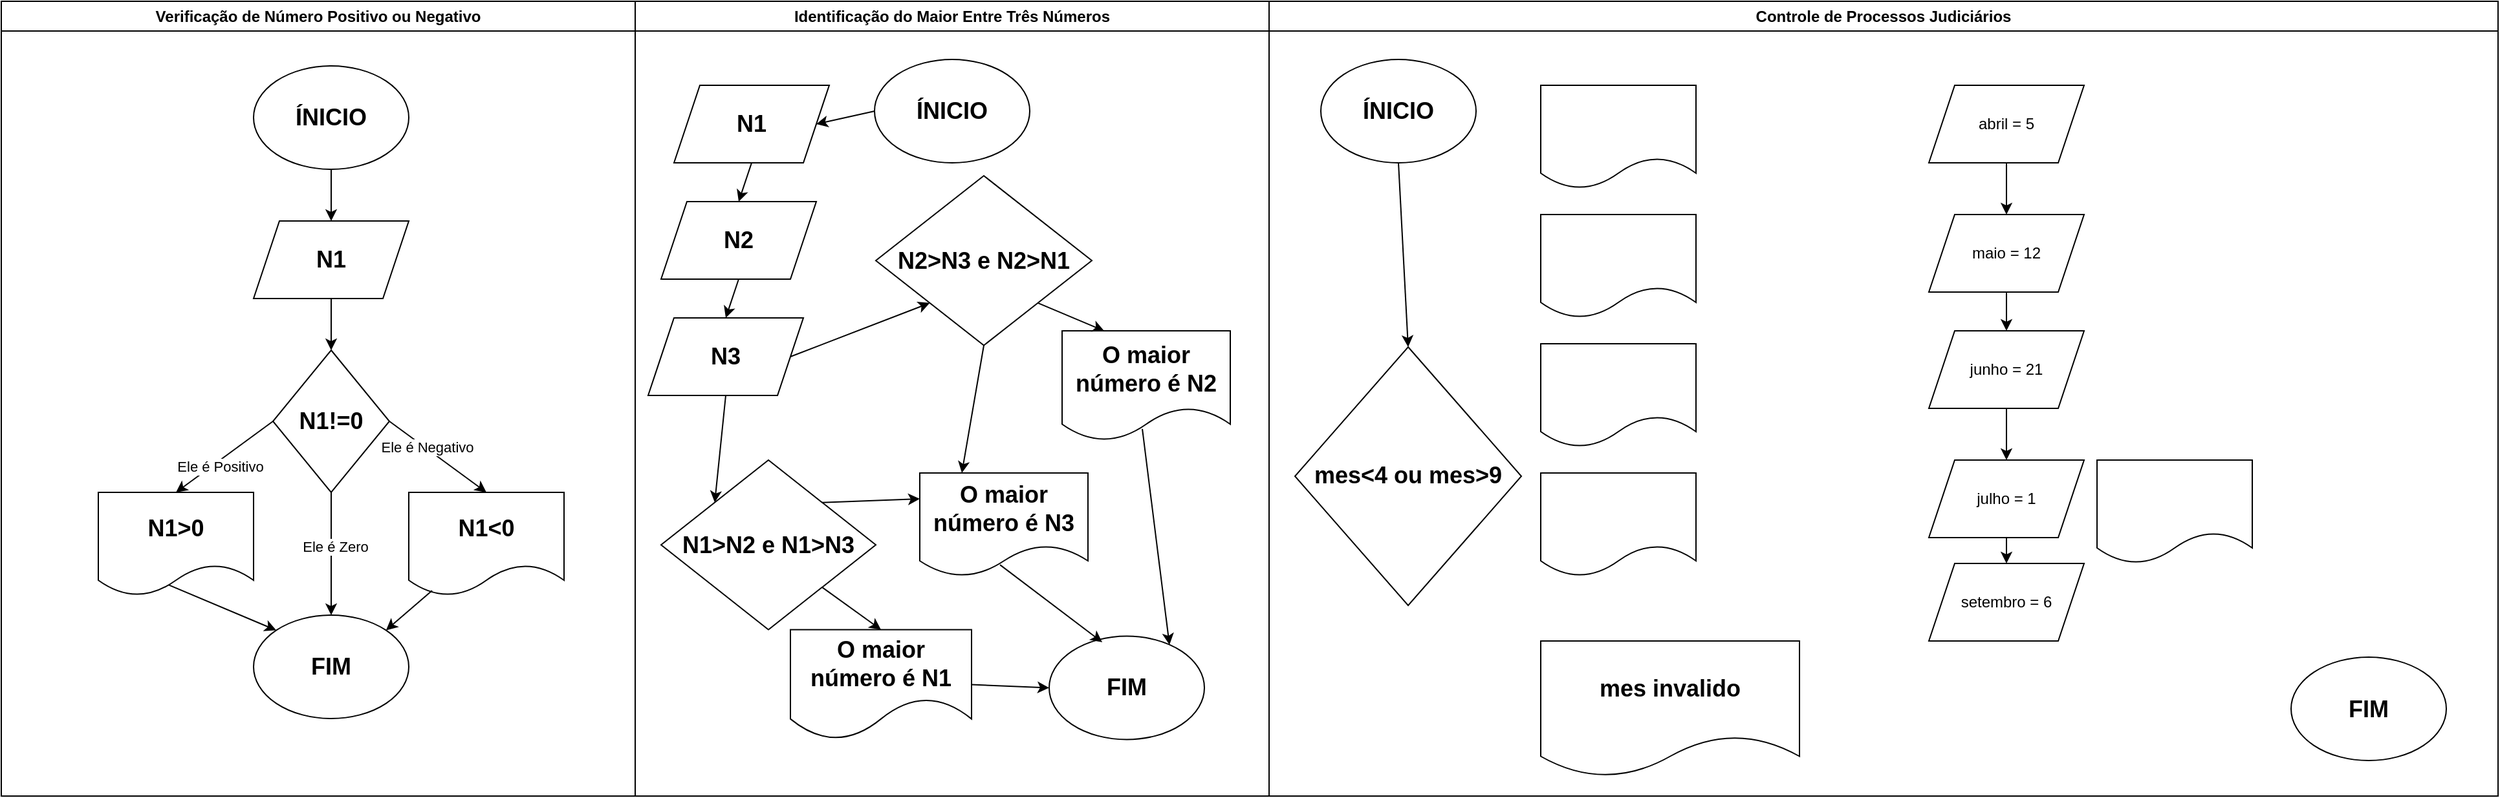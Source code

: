 <mxfile version="24.2.2" type="onedrive">
  <diagram name="Página-1" id="nZYxX6GegPcY7DOCxlNy">
    <mxGraphModel grid="1" page="1" gridSize="10" guides="1" tooltips="1" connect="1" arrows="1" fold="1" pageScale="1" pageWidth="827" pageHeight="1169" math="0" shadow="0">
      <root>
        <mxCell id="0" />
        <mxCell id="1" parent="0" />
        <mxCell id="0NSMT4B0oJafNMBnnf4J-5" value="Verificação de Número Positivo ou Negativo" style="swimlane;whiteSpace=wrap;html=1;" vertex="1" parent="1">
          <mxGeometry x="-130" y="-25" width="490" height="615" as="geometry" />
        </mxCell>
        <mxCell id="0NSMT4B0oJafNMBnnf4J-6" value="&lt;font style=&quot;font-size: 18px;&quot;&gt;&lt;b&gt;ÍNICIO&lt;/b&gt;&lt;/font&gt;" style="ellipse;whiteSpace=wrap;html=1;" vertex="1" parent="0NSMT4B0oJafNMBnnf4J-5">
          <mxGeometry x="195" y="50" width="120" height="80" as="geometry" />
        </mxCell>
        <mxCell id="0NSMT4B0oJafNMBnnf4J-7" value="&lt;font style=&quot;font-size: 18px;&quot;&gt;&lt;b&gt;N1&lt;/b&gt;&lt;/font&gt;" style="shape=parallelogram;perimeter=parallelogramPerimeter;whiteSpace=wrap;html=1;fixedSize=1;" vertex="1" parent="0NSMT4B0oJafNMBnnf4J-5">
          <mxGeometry x="195" y="170" width="120" height="60" as="geometry" />
        </mxCell>
        <mxCell id="0NSMT4B0oJafNMBnnf4J-8" value="" style="endArrow=classic;html=1;rounded=0;exitX=0.5;exitY=1;exitDx=0;exitDy=0;entryX=0.5;entryY=0;entryDx=0;entryDy=0;" edge="1" parent="0NSMT4B0oJafNMBnnf4J-5" source="0NSMT4B0oJafNMBnnf4J-6" target="0NSMT4B0oJafNMBnnf4J-7">
          <mxGeometry width="50" height="50" relative="1" as="geometry">
            <mxPoint x="380" y="400" as="sourcePoint" />
            <mxPoint x="430" y="350" as="targetPoint" />
          </mxGeometry>
        </mxCell>
        <mxCell id="0NSMT4B0oJafNMBnnf4J-9" value="&lt;font style=&quot;font-size: 18px;&quot;&gt;&lt;b&gt;N1!=0&lt;/b&gt;&lt;/font&gt;" style="rhombus;whiteSpace=wrap;html=1;" vertex="1" parent="0NSMT4B0oJafNMBnnf4J-5">
          <mxGeometry x="210" y="270" width="90" height="110" as="geometry" />
        </mxCell>
        <mxCell id="0NSMT4B0oJafNMBnnf4J-11" value="" style="endArrow=classic;html=1;rounded=0;exitX=0.5;exitY=1;exitDx=0;exitDy=0;" edge="1" parent="0NSMT4B0oJafNMBnnf4J-5" source="0NSMT4B0oJafNMBnnf4J-7" target="0NSMT4B0oJafNMBnnf4J-9">
          <mxGeometry width="50" height="50" relative="1" as="geometry">
            <mxPoint x="450" y="300" as="sourcePoint" />
            <mxPoint x="500" y="250" as="targetPoint" />
          </mxGeometry>
        </mxCell>
        <mxCell id="0NSMT4B0oJafNMBnnf4J-18" value="&lt;b&gt;&lt;font style=&quot;font-size: 18px;&quot;&gt;FIM&lt;/font&gt;&lt;/b&gt;" style="ellipse;whiteSpace=wrap;html=1;" vertex="1" parent="0NSMT4B0oJafNMBnnf4J-5">
          <mxGeometry x="195" y="475" width="120" height="80" as="geometry" />
        </mxCell>
        <mxCell id="0NSMT4B0oJafNMBnnf4J-16" value="" style="endArrow=classic;html=1;rounded=0;exitX=1;exitY=0.5;exitDx=0;exitDy=0;entryX=0.5;entryY=0;entryDx=0;entryDy=0;" edge="1" parent="0NSMT4B0oJafNMBnnf4J-5" source="0NSMT4B0oJafNMBnnf4J-9" target="0NSMT4B0oJafNMBnnf4J-24">
          <mxGeometry width="50" height="50" relative="1" as="geometry">
            <mxPoint x="540" y="400" as="sourcePoint" />
            <mxPoint x="360" y="385" as="targetPoint" />
          </mxGeometry>
        </mxCell>
        <mxCell id="0NSMT4B0oJafNMBnnf4J-17" value="Ele é Negativo" style="edgeLabel;html=1;align=center;verticalAlign=middle;resizable=0;points=[];" connectable="0" vertex="1" parent="0NSMT4B0oJafNMBnnf4J-16">
          <mxGeometry x="-0.265" y="1" relative="1" as="geometry">
            <mxPoint x="1" as="offset" />
          </mxGeometry>
        </mxCell>
        <mxCell id="0NSMT4B0oJafNMBnnf4J-12" value="" style="endArrow=classic;html=1;rounded=0;exitX=0;exitY=0.5;exitDx=0;exitDy=0;entryX=0.5;entryY=0;entryDx=0;entryDy=0;" edge="1" parent="0NSMT4B0oJafNMBnnf4J-5" source="0NSMT4B0oJafNMBnnf4J-9" target="0NSMT4B0oJafNMBnnf4J-23">
          <mxGeometry width="50" height="50" relative="1" as="geometry">
            <mxPoint x="540" y="300" as="sourcePoint" />
            <mxPoint x="160" y="385" as="targetPoint" />
          </mxGeometry>
        </mxCell>
        <mxCell id="0NSMT4B0oJafNMBnnf4J-13" value="Ele é Positivo" style="edgeLabel;html=1;align=center;verticalAlign=middle;resizable=0;points=[];" connectable="0" vertex="1" parent="0NSMT4B0oJafNMBnnf4J-12">
          <mxGeometry x="0.156" y="4" relative="1" as="geometry">
            <mxPoint as="offset" />
          </mxGeometry>
        </mxCell>
        <mxCell id="0NSMT4B0oJafNMBnnf4J-21" value="" style="endArrow=classic;html=1;rounded=0;exitX=0.442;exitY=0.888;exitDx=0;exitDy=0;entryX=0;entryY=0;entryDx=0;entryDy=0;exitPerimeter=0;" edge="1" parent="0NSMT4B0oJafNMBnnf4J-5" source="0NSMT4B0oJafNMBnnf4J-23" target="0NSMT4B0oJafNMBnnf4J-18">
          <mxGeometry width="50" height="50" relative="1" as="geometry">
            <mxPoint x="160" y="445" as="sourcePoint" />
            <mxPoint x="590" y="250" as="targetPoint" />
          </mxGeometry>
        </mxCell>
        <mxCell id="0NSMT4B0oJafNMBnnf4J-23" value="&lt;font style=&quot;font-size: 18px;&quot;&gt;&lt;b&gt;N1&amp;gt;0&lt;/b&gt;&lt;/font&gt;" style="shape=document;whiteSpace=wrap;html=1;boundedLbl=1;" vertex="1" parent="0NSMT4B0oJafNMBnnf4J-5">
          <mxGeometry x="75" y="380" width="120" height="80" as="geometry" />
        </mxCell>
        <mxCell id="0NSMT4B0oJafNMBnnf4J-24" value="&lt;font style=&quot;font-size: 18px;&quot;&gt;&lt;b&gt;N1&amp;lt;0&lt;/b&gt;&lt;/font&gt;" style="shape=document;whiteSpace=wrap;html=1;boundedLbl=1;" vertex="1" parent="0NSMT4B0oJafNMBnnf4J-5">
          <mxGeometry x="315" y="380" width="120" height="80" as="geometry" />
        </mxCell>
        <mxCell id="0NSMT4B0oJafNMBnnf4J-25" value="" style="endArrow=classic;html=1;rounded=0;exitX=0.15;exitY=0.95;exitDx=0;exitDy=0;exitPerimeter=0;entryX=1;entryY=0;entryDx=0;entryDy=0;" edge="1" parent="0NSMT4B0oJafNMBnnf4J-5" source="0NSMT4B0oJafNMBnnf4J-24" target="0NSMT4B0oJafNMBnnf4J-18">
          <mxGeometry width="50" height="50" relative="1" as="geometry">
            <mxPoint x="540" y="300" as="sourcePoint" />
            <mxPoint x="590" y="250" as="targetPoint" />
          </mxGeometry>
        </mxCell>
        <mxCell id="0NSMT4B0oJafNMBnnf4J-41" value="" style="endArrow=classic;html=1;rounded=0;exitX=0.5;exitY=1;exitDx=0;exitDy=0;entryX=0.5;entryY=0;entryDx=0;entryDy=0;" edge="1" parent="0NSMT4B0oJafNMBnnf4J-5" source="0NSMT4B0oJafNMBnnf4J-9" target="0NSMT4B0oJafNMBnnf4J-18">
          <mxGeometry width="50" height="50" relative="1" as="geometry">
            <mxPoint x="640" y="305" as="sourcePoint" />
            <mxPoint x="690" y="255" as="targetPoint" />
          </mxGeometry>
        </mxCell>
        <mxCell id="0NSMT4B0oJafNMBnnf4J-43" value="Ele é Zero" style="edgeLabel;html=1;align=center;verticalAlign=middle;resizable=0;points=[];" connectable="0" vertex="1" parent="0NSMT4B0oJafNMBnnf4J-41">
          <mxGeometry x="-0.124" y="3" relative="1" as="geometry">
            <mxPoint as="offset" />
          </mxGeometry>
        </mxCell>
        <mxCell id="0NSMT4B0oJafNMBnnf4J-26" value="Identificação do Maior Entre Três Números" style="swimlane;whiteSpace=wrap;html=1;" vertex="1" parent="1">
          <mxGeometry x="360" y="-25" width="490" height="615" as="geometry" />
        </mxCell>
        <mxCell id="0NSMT4B0oJafNMBnnf4J-27" value="&lt;font style=&quot;font-size: 18px;&quot;&gt;&lt;b&gt;ÍNICIO&lt;/b&gt;&lt;/font&gt;" style="ellipse;whiteSpace=wrap;html=1;" vertex="1" parent="0NSMT4B0oJafNMBnnf4J-26">
          <mxGeometry x="185" y="45" width="120" height="80" as="geometry" />
        </mxCell>
        <mxCell id="0NSMT4B0oJafNMBnnf4J-29" value="&lt;font style=&quot;font-size: 18px;&quot;&gt;&lt;b&gt;N1&lt;/b&gt;&lt;/font&gt;" style="shape=parallelogram;perimeter=parallelogramPerimeter;whiteSpace=wrap;html=1;fixedSize=1;" vertex="1" parent="0NSMT4B0oJafNMBnnf4J-26">
          <mxGeometry x="30" y="65" width="120" height="60" as="geometry" />
        </mxCell>
        <mxCell id="0NSMT4B0oJafNMBnnf4J-31" value="&lt;font style=&quot;font-size: 18px;&quot;&gt;&lt;b&gt;N2&lt;/b&gt;&lt;/font&gt;" style="shape=parallelogram;perimeter=parallelogramPerimeter;whiteSpace=wrap;html=1;fixedSize=1;" vertex="1" parent="0NSMT4B0oJafNMBnnf4J-26">
          <mxGeometry x="20" y="155" width="120" height="60" as="geometry" />
        </mxCell>
        <mxCell id="0NSMT4B0oJafNMBnnf4J-44" value="&lt;font style=&quot;font-size: 18px;&quot;&gt;&lt;b&gt;N1&amp;gt;N2 e N1&amp;gt;N3&lt;/b&gt;&lt;/font&gt;" style="rhombus;whiteSpace=wrap;html=1;" vertex="1" parent="0NSMT4B0oJafNMBnnf4J-26">
          <mxGeometry x="20" y="355" width="166" height="131.25" as="geometry" />
        </mxCell>
        <mxCell id="0NSMT4B0oJafNMBnnf4J-46" value="&lt;font style=&quot;font-size: 18px;&quot;&gt;&lt;b&gt;N2&amp;gt;N3 e N2&amp;gt;N1&lt;/b&gt;&lt;/font&gt;" style="rhombus;whiteSpace=wrap;html=1;" vertex="1" parent="0NSMT4B0oJafNMBnnf4J-26">
          <mxGeometry x="186" y="135" width="167" height="131.25" as="geometry" />
        </mxCell>
        <mxCell id="0NSMT4B0oJafNMBnnf4J-50" value="&lt;font style=&quot;font-size: 18px;&quot;&gt;&lt;b&gt;FIM&lt;/b&gt;&lt;/font&gt;" style="ellipse;whiteSpace=wrap;html=1;" vertex="1" parent="0NSMT4B0oJafNMBnnf4J-26">
          <mxGeometry x="320" y="491.25" width="120" height="80" as="geometry" />
        </mxCell>
        <mxCell id="0NSMT4B0oJafNMBnnf4J-66" value="&lt;font style=&quot;font-size: 18px;&quot;&gt;&lt;b&gt;O maior número é N1&lt;/b&gt;&lt;/font&gt;" style="shape=document;whiteSpace=wrap;html=1;boundedLbl=1;size=0.375;" vertex="1" parent="0NSMT4B0oJafNMBnnf4J-26">
          <mxGeometry x="120" y="486.25" width="140" height="85" as="geometry" />
        </mxCell>
        <mxCell id="0NSMT4B0oJafNMBnnf4J-67" value="&lt;font style=&quot;font-size: 18px;&quot;&gt;&lt;b&gt;O maior número é N3&lt;/b&gt;&lt;/font&gt;" style="shape=document;whiteSpace=wrap;html=1;boundedLbl=1;" vertex="1" parent="0NSMT4B0oJafNMBnnf4J-26">
          <mxGeometry x="220" y="365" width="130" height="80" as="geometry" />
        </mxCell>
        <mxCell id="0NSMT4B0oJafNMBnnf4J-68" value="&lt;font style=&quot;font-size: 18px;&quot;&gt;&lt;b&gt;O maior número é N2&lt;/b&gt;&lt;/font&gt;" style="shape=document;whiteSpace=wrap;html=1;boundedLbl=1;" vertex="1" parent="0NSMT4B0oJafNMBnnf4J-26">
          <mxGeometry x="330" y="255" width="130" height="85" as="geometry" />
        </mxCell>
        <mxCell id="0NSMT4B0oJafNMBnnf4J-32" value="&lt;font style=&quot;font-size: 18px;&quot;&gt;&lt;b&gt;N3&lt;/b&gt;&lt;/font&gt;" style="shape=parallelogram;perimeter=parallelogramPerimeter;whiteSpace=wrap;html=1;fixedSize=1;" vertex="1" parent="0NSMT4B0oJafNMBnnf4J-26">
          <mxGeometry x="10" y="245" width="120" height="60" as="geometry" />
        </mxCell>
        <mxCell id="0NSMT4B0oJafNMBnnf4J-91" value="" style="endArrow=classic;html=1;rounded=0;exitX=0.5;exitY=1;exitDx=0;exitDy=0;entryX=0.5;entryY=0;entryDx=0;entryDy=0;" edge="1" parent="0NSMT4B0oJafNMBnnf4J-26" source="0NSMT4B0oJafNMBnnf4J-29" target="0NSMT4B0oJafNMBnnf4J-31">
          <mxGeometry width="50" height="50" relative="1" as="geometry">
            <mxPoint x="320" y="305" as="sourcePoint" />
            <mxPoint x="370" y="255" as="targetPoint" />
          </mxGeometry>
        </mxCell>
        <mxCell id="0NSMT4B0oJafNMBnnf4J-92" value="" style="endArrow=classic;html=1;rounded=0;exitX=0.5;exitY=1;exitDx=0;exitDy=0;entryX=0.5;entryY=0;entryDx=0;entryDy=0;" edge="1" parent="0NSMT4B0oJafNMBnnf4J-26" source="0NSMT4B0oJafNMBnnf4J-31" target="0NSMT4B0oJafNMBnnf4J-32">
          <mxGeometry width="50" height="50" relative="1" as="geometry">
            <mxPoint x="320" y="305" as="sourcePoint" />
            <mxPoint x="370" y="255" as="targetPoint" />
          </mxGeometry>
        </mxCell>
        <mxCell id="0NSMT4B0oJafNMBnnf4J-93" value="" style="endArrow=classic;html=1;rounded=0;exitX=0;exitY=0.5;exitDx=0;exitDy=0;entryX=1;entryY=0.5;entryDx=0;entryDy=0;" edge="1" parent="0NSMT4B0oJafNMBnnf4J-26" source="0NSMT4B0oJafNMBnnf4J-27" target="0NSMT4B0oJafNMBnnf4J-29">
          <mxGeometry width="50" height="50" relative="1" as="geometry">
            <mxPoint x="320" y="305" as="sourcePoint" />
            <mxPoint x="370" y="255" as="targetPoint" />
          </mxGeometry>
        </mxCell>
        <mxCell id="0NSMT4B0oJafNMBnnf4J-94" value="" style="endArrow=classic;html=1;rounded=0;exitX=1;exitY=0.5;exitDx=0;exitDy=0;entryX=0;entryY=1;entryDx=0;entryDy=0;" edge="1" parent="0NSMT4B0oJafNMBnnf4J-26" source="0NSMT4B0oJafNMBnnf4J-32" target="0NSMT4B0oJafNMBnnf4J-46">
          <mxGeometry width="50" height="50" relative="1" as="geometry">
            <mxPoint x="320" y="305" as="sourcePoint" />
            <mxPoint x="370" y="255" as="targetPoint" />
          </mxGeometry>
        </mxCell>
        <mxCell id="0NSMT4B0oJafNMBnnf4J-95" value="" style="endArrow=classic;html=1;rounded=0;exitX=0.5;exitY=1;exitDx=0;exitDy=0;entryX=0;entryY=0;entryDx=0;entryDy=0;" edge="1" parent="0NSMT4B0oJafNMBnnf4J-26" source="0NSMT4B0oJafNMBnnf4J-32" target="0NSMT4B0oJafNMBnnf4J-44">
          <mxGeometry width="50" height="50" relative="1" as="geometry">
            <mxPoint x="320" y="305" as="sourcePoint" />
            <mxPoint x="370" y="255" as="targetPoint" />
          </mxGeometry>
        </mxCell>
        <mxCell id="0NSMT4B0oJafNMBnnf4J-96" value="" style="endArrow=classic;html=1;rounded=0;exitX=1;exitY=1;exitDx=0;exitDy=0;entryX=0.5;entryY=0;entryDx=0;entryDy=0;" edge="1" parent="0NSMT4B0oJafNMBnnf4J-26" source="0NSMT4B0oJafNMBnnf4J-44" target="0NSMT4B0oJafNMBnnf4J-66">
          <mxGeometry width="50" height="50" relative="1" as="geometry">
            <mxPoint x="320" y="305" as="sourcePoint" />
            <mxPoint x="370" y="255" as="targetPoint" />
          </mxGeometry>
        </mxCell>
        <mxCell id="0NSMT4B0oJafNMBnnf4J-97" value="" style="endArrow=classic;html=1;rounded=0;exitX=1;exitY=0;exitDx=0;exitDy=0;entryX=0;entryY=0.25;entryDx=0;entryDy=0;" edge="1" parent="0NSMT4B0oJafNMBnnf4J-26" source="0NSMT4B0oJafNMBnnf4J-44" target="0NSMT4B0oJafNMBnnf4J-67">
          <mxGeometry width="50" height="50" relative="1" as="geometry">
            <mxPoint x="320" y="305" as="sourcePoint" />
            <mxPoint x="370" y="255" as="targetPoint" />
          </mxGeometry>
        </mxCell>
        <mxCell id="0NSMT4B0oJafNMBnnf4J-98" value="" style="endArrow=classic;html=1;rounded=0;exitX=0.5;exitY=1;exitDx=0;exitDy=0;entryX=0.25;entryY=0;entryDx=0;entryDy=0;" edge="1" parent="0NSMT4B0oJafNMBnnf4J-26" source="0NSMT4B0oJafNMBnnf4J-46" target="0NSMT4B0oJafNMBnnf4J-67">
          <mxGeometry width="50" height="50" relative="1" as="geometry">
            <mxPoint x="320" y="305" as="sourcePoint" />
            <mxPoint x="370" y="255" as="targetPoint" />
          </mxGeometry>
        </mxCell>
        <mxCell id="0NSMT4B0oJafNMBnnf4J-99" value="" style="endArrow=classic;html=1;rounded=0;exitX=1;exitY=1;exitDx=0;exitDy=0;entryX=0.25;entryY=0;entryDx=0;entryDy=0;" edge="1" parent="0NSMT4B0oJafNMBnnf4J-26" source="0NSMT4B0oJafNMBnnf4J-46" target="0NSMT4B0oJafNMBnnf4J-68">
          <mxGeometry width="50" height="50" relative="1" as="geometry">
            <mxPoint x="320" y="305" as="sourcePoint" />
            <mxPoint x="370" y="255" as="targetPoint" />
          </mxGeometry>
        </mxCell>
        <mxCell id="0NSMT4B0oJafNMBnnf4J-100" value="" style="endArrow=classic;html=1;rounded=0;exitX=1;exitY=0.5;exitDx=0;exitDy=0;entryX=0;entryY=0.5;entryDx=0;entryDy=0;" edge="1" parent="0NSMT4B0oJafNMBnnf4J-26" source="0NSMT4B0oJafNMBnnf4J-66" target="0NSMT4B0oJafNMBnnf4J-50">
          <mxGeometry width="50" height="50" relative="1" as="geometry">
            <mxPoint x="320" y="305" as="sourcePoint" />
            <mxPoint x="370" y="255" as="targetPoint" />
          </mxGeometry>
        </mxCell>
        <mxCell id="0NSMT4B0oJafNMBnnf4J-101" value="" style="endArrow=classic;html=1;rounded=0;exitX=0.477;exitY=0.888;exitDx=0;exitDy=0;entryX=0.342;entryY=0.059;entryDx=0;entryDy=0;entryPerimeter=0;exitPerimeter=0;" edge="1" parent="0NSMT4B0oJafNMBnnf4J-26" source="0NSMT4B0oJafNMBnnf4J-67" target="0NSMT4B0oJafNMBnnf4J-50">
          <mxGeometry width="50" height="50" relative="1" as="geometry">
            <mxPoint x="320" y="305" as="sourcePoint" />
            <mxPoint x="370" y="255" as="targetPoint" />
          </mxGeometry>
        </mxCell>
        <mxCell id="0NSMT4B0oJafNMBnnf4J-102" value="" style="endArrow=classic;html=1;rounded=0;exitX=0.477;exitY=0.894;exitDx=0;exitDy=0;exitPerimeter=0;entryX=0.775;entryY=0.084;entryDx=0;entryDy=0;entryPerimeter=0;" edge="1" parent="0NSMT4B0oJafNMBnnf4J-26" source="0NSMT4B0oJafNMBnnf4J-68" target="0NSMT4B0oJafNMBnnf4J-50">
          <mxGeometry width="50" height="50" relative="1" as="geometry">
            <mxPoint x="320" y="305" as="sourcePoint" />
            <mxPoint x="410" y="495" as="targetPoint" />
          </mxGeometry>
        </mxCell>
        <mxCell id="0NSMT4B0oJafNMBnnf4J-60" value="Controle de Processos Judiciários" style="swimlane;whiteSpace=wrap;html=1;" vertex="1" parent="1">
          <mxGeometry x="850" y="-25" width="950" height="615" as="geometry" />
        </mxCell>
        <mxCell id="0NSMT4B0oJafNMBnnf4J-103" value="&lt;font style=&quot;font-size: 18px;&quot;&gt;&lt;b&gt;ÍNICIO&lt;/b&gt;&lt;/font&gt;" style="ellipse;whiteSpace=wrap;html=1;" vertex="1" parent="0NSMT4B0oJafNMBnnf4J-60">
          <mxGeometry x="40" y="45" width="120" height="80" as="geometry" />
        </mxCell>
        <mxCell id="0NSMT4B0oJafNMBnnf4J-142" style="edgeStyle=orthogonalEdgeStyle;rounded=0;orthogonalLoop=1;jettySize=auto;html=1;exitX=0.5;exitY=1;exitDx=0;exitDy=0;entryX=0.5;entryY=0;entryDx=0;entryDy=0;" edge="1" parent="0NSMT4B0oJafNMBnnf4J-60" source="0NSMT4B0oJafNMBnnf4J-107" target="0NSMT4B0oJafNMBnnf4J-108">
          <mxGeometry relative="1" as="geometry" />
        </mxCell>
        <mxCell id="0NSMT4B0oJafNMBnnf4J-107" value="abril = 5" style="shape=parallelogram;perimeter=parallelogramPerimeter;whiteSpace=wrap;html=1;fixedSize=1;" vertex="1" parent="0NSMT4B0oJafNMBnnf4J-60">
          <mxGeometry x="510" y="65" width="120" height="60" as="geometry" />
        </mxCell>
        <mxCell id="0NSMT4B0oJafNMBnnf4J-143" style="edgeStyle=orthogonalEdgeStyle;rounded=0;orthogonalLoop=1;jettySize=auto;html=1;exitX=0.5;exitY=1;exitDx=0;exitDy=0;" edge="1" parent="0NSMT4B0oJafNMBnnf4J-60" source="0NSMT4B0oJafNMBnnf4J-108" target="0NSMT4B0oJafNMBnnf4J-110">
          <mxGeometry relative="1" as="geometry" />
        </mxCell>
        <mxCell id="0NSMT4B0oJafNMBnnf4J-108" value="maio = 12" style="shape=parallelogram;perimeter=parallelogramPerimeter;whiteSpace=wrap;html=1;fixedSize=1;" vertex="1" parent="0NSMT4B0oJafNMBnnf4J-60">
          <mxGeometry x="510" y="165" width="120" height="60" as="geometry" />
        </mxCell>
        <mxCell id="0NSMT4B0oJafNMBnnf4J-145" style="edgeStyle=orthogonalEdgeStyle;rounded=0;orthogonalLoop=1;jettySize=auto;html=1;exitX=0.5;exitY=1;exitDx=0;exitDy=0;entryX=0.5;entryY=0;entryDx=0;entryDy=0;" edge="1" parent="0NSMT4B0oJafNMBnnf4J-60" source="0NSMT4B0oJafNMBnnf4J-109" target="0NSMT4B0oJafNMBnnf4J-111">
          <mxGeometry relative="1" as="geometry" />
        </mxCell>
        <mxCell id="0NSMT4B0oJafNMBnnf4J-109" value="julho = 1" style="shape=parallelogram;perimeter=parallelogramPerimeter;whiteSpace=wrap;html=1;fixedSize=1;" vertex="1" parent="0NSMT4B0oJafNMBnnf4J-60">
          <mxGeometry x="510" y="355" width="120" height="60" as="geometry" />
        </mxCell>
        <mxCell id="0NSMT4B0oJafNMBnnf4J-144" style="edgeStyle=orthogonalEdgeStyle;rounded=0;orthogonalLoop=1;jettySize=auto;html=1;exitX=0.5;exitY=1;exitDx=0;exitDy=0;" edge="1" parent="0NSMT4B0oJafNMBnnf4J-60" source="0NSMT4B0oJafNMBnnf4J-110" target="0NSMT4B0oJafNMBnnf4J-109">
          <mxGeometry relative="1" as="geometry" />
        </mxCell>
        <mxCell id="0NSMT4B0oJafNMBnnf4J-110" value="junho = 21" style="shape=parallelogram;perimeter=parallelogramPerimeter;whiteSpace=wrap;html=1;fixedSize=1;" vertex="1" parent="0NSMT4B0oJafNMBnnf4J-60">
          <mxGeometry x="510" y="255" width="120" height="60" as="geometry" />
        </mxCell>
        <mxCell id="0NSMT4B0oJafNMBnnf4J-111" value="setembro = 6" style="shape=parallelogram;perimeter=parallelogramPerimeter;whiteSpace=wrap;html=1;fixedSize=1;" vertex="1" parent="0NSMT4B0oJafNMBnnf4J-60">
          <mxGeometry x="510" y="435" width="120" height="60" as="geometry" />
        </mxCell>
        <mxCell id="0NSMT4B0oJafNMBnnf4J-112" value="&lt;div style=&quot;line-height: 19px; white-space: pre;&quot;&gt;&lt;span style=&quot;background-color: rgb(255, 255, 255);&quot;&gt;&lt;font style=&quot;font-size: 18px;&quot; face=&quot;Helvetica&quot;&gt;&lt;b&gt;mes&amp;lt;4 ou mes&amp;gt;9&lt;/b&gt;&lt;/font&gt;&lt;/span&gt;&lt;/div&gt;" style="rhombus;whiteSpace=wrap;html=1;" vertex="1" parent="0NSMT4B0oJafNMBnnf4J-60">
          <mxGeometry x="20" y="267.5" width="175" height="200" as="geometry" />
        </mxCell>
        <mxCell id="0NSMT4B0oJafNMBnnf4J-114" value="&lt;font style=&quot;font-size: 18px;&quot;&gt;&lt;b&gt;FIM&lt;/b&gt;&lt;/font&gt;" style="ellipse;whiteSpace=wrap;html=1;" vertex="1" parent="0NSMT4B0oJafNMBnnf4J-60">
          <mxGeometry x="790" y="507.5" width="120" height="80" as="geometry" />
        </mxCell>
        <mxCell id="0NSMT4B0oJafNMBnnf4J-116" value="&lt;b&gt;&lt;font style=&quot;font-size: 18px;&quot;&gt;mes invalido&lt;/font&gt;&lt;/b&gt;" style="shape=document;whiteSpace=wrap;html=1;boundedLbl=1;" vertex="1" parent="0NSMT4B0oJafNMBnnf4J-60">
          <mxGeometry x="210" y="495" width="200" height="105" as="geometry" />
        </mxCell>
        <mxCell id="0NSMT4B0oJafNMBnnf4J-118" value="" style="endArrow=classic;html=1;rounded=0;exitX=0.5;exitY=1;exitDx=0;exitDy=0;entryX=0.5;entryY=0;entryDx=0;entryDy=0;" edge="1" parent="0NSMT4B0oJafNMBnnf4J-60" source="0NSMT4B0oJafNMBnnf4J-103" target="0NSMT4B0oJafNMBnnf4J-112">
          <mxGeometry width="50" height="50" relative="1" as="geometry">
            <mxPoint x="410" y="305" as="sourcePoint" />
            <mxPoint x="460" y="255" as="targetPoint" />
          </mxGeometry>
        </mxCell>
        <mxCell id="0NSMT4B0oJafNMBnnf4J-119" value="" style="shape=document;whiteSpace=wrap;html=1;boundedLbl=1;" vertex="1" parent="0NSMT4B0oJafNMBnnf4J-60">
          <mxGeometry x="640" y="355" width="120" height="80" as="geometry" />
        </mxCell>
        <mxCell id="0NSMT4B0oJafNMBnnf4J-120" value="" style="shape=document;whiteSpace=wrap;html=1;boundedLbl=1;" vertex="1" parent="0NSMT4B0oJafNMBnnf4J-60">
          <mxGeometry x="210" y="265" width="120" height="80" as="geometry" />
        </mxCell>
        <mxCell id="0NSMT4B0oJafNMBnnf4J-121" value="" style="shape=document;whiteSpace=wrap;html=1;boundedLbl=1;" vertex="1" parent="0NSMT4B0oJafNMBnnf4J-60">
          <mxGeometry x="210" y="365" width="120" height="80" as="geometry" />
        </mxCell>
        <mxCell id="0NSMT4B0oJafNMBnnf4J-122" value="" style="shape=document;whiteSpace=wrap;html=1;boundedLbl=1;" vertex="1" parent="0NSMT4B0oJafNMBnnf4J-60">
          <mxGeometry x="210" y="65" width="120" height="80" as="geometry" />
        </mxCell>
        <mxCell id="0NSMT4B0oJafNMBnnf4J-123" value="" style="shape=document;whiteSpace=wrap;html=1;boundedLbl=1;" vertex="1" parent="0NSMT4B0oJafNMBnnf4J-60">
          <mxGeometry x="210" y="165" width="120" height="80" as="geometry" />
        </mxCell>
      </root>
    </mxGraphModel>
  </diagram>
</mxfile>
